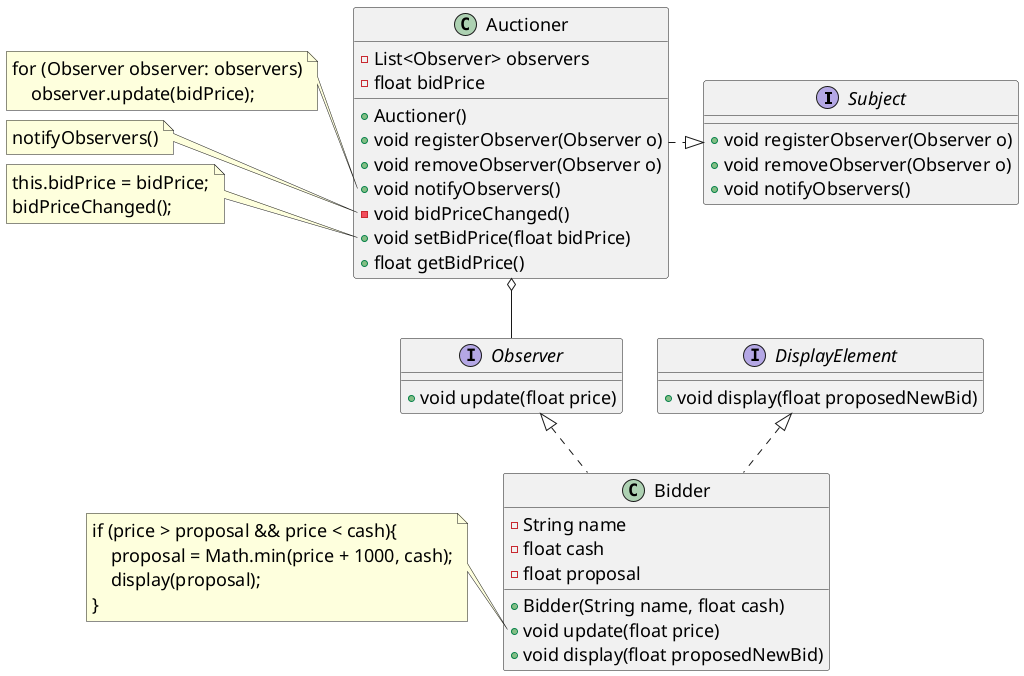 @startuml

skinparam backgroundcolor transparent
skinparam classFontSize 18
skinparam noteFontSize 18
skinparam arrowFontSize 18
skinparam classAttributeFontSize 18

skinparam titleFontColor #5cb85c

'Title Observer Pattern Example

interface Subject {
	+ void registerObserver(Observer o)
	+ void removeObserver(Observer o)
	+ void notifyObservers()
}

interface Observer {
	+ void update(float price)
}

'class Auctioner implements Subject {
class Auctioner {
	- List<Observer> observers
	- float bidPrice
	+ Auctioner()
	+ void registerObserver(Observer o)
    + void removeObserver(Observer o)
    + void notifyObservers()
    - void bidPriceChanged()
    + void setBidPrice(float bidPrice)
    + float getBidPrice()
}

Auctioner .right.|> Subject

interface DisplayElement {
	+ void display(float proposedNewBid)
}

class Bidder implements Observer, DisplayElement {
	- String name
	- float cash
	- float proposal
	+ Bidder(String name, float cash)
	+ void update(float price)
	+ void display(float proposedNewBid)
}

Auctioner o-- Observer

note left of Auctioner::notifyObservers
    for (Observer observer: observers)
        observer.update(bidPrice);
end note

note left of Auctioner::bidPriceChanged
    notifyObservers()
end note

note left of Auctioner::setBidPrice
    this.bidPrice = bidPrice;
    bidPriceChanged();
end note

note left of Bidder::update
    if (price > proposal && price < cash){
        proposal = Math.min(price + 1000, cash);
        display(proposal);
    }
end note


@enduml
